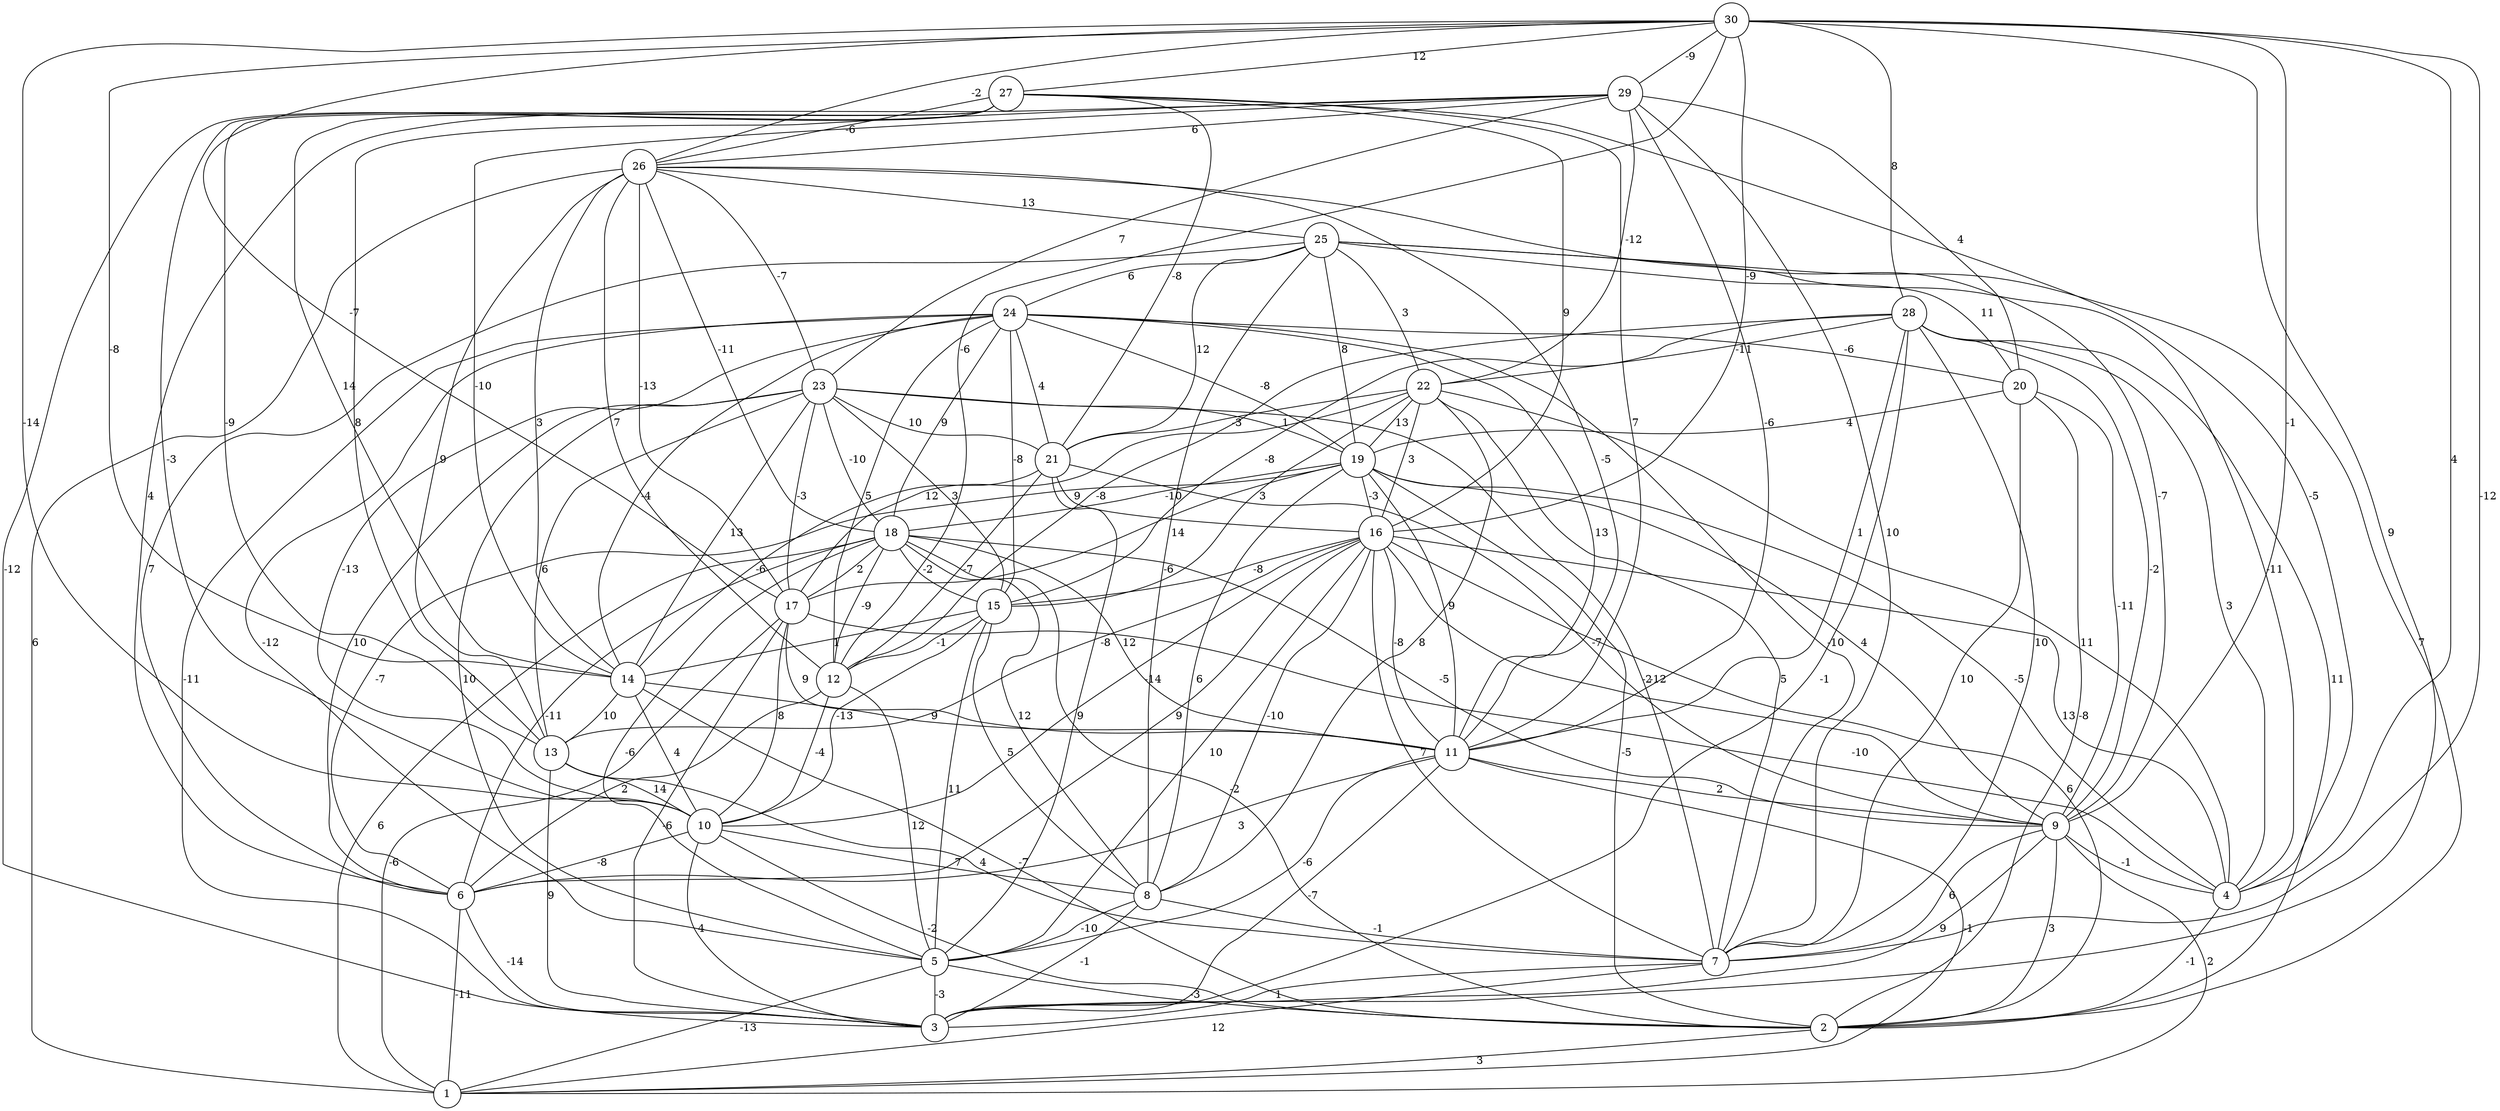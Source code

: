 graph { 
	 fontname="Helvetica,Arial,sans-serif" 
	 node [shape = circle]; 
	 30 -- 3 [label = "9"];
	 30 -- 4 [label = "4"];
	 30 -- 7 [label = "-12"];
	 30 -- 9 [label = "-1"];
	 30 -- 10 [label = "-14"];
	 30 -- 12 [label = "-6"];
	 30 -- 14 [label = "-8"];
	 30 -- 16 [label = "-9"];
	 30 -- 17 [label = "-7"];
	 30 -- 26 [label = "-2"];
	 30 -- 27 [label = "12"];
	 30 -- 28 [label = "8"];
	 30 -- 29 [label = "-9"];
	 29 -- 6 [label = "4"];
	 29 -- 7 [label = "10"];
	 29 -- 11 [label = "-6"];
	 29 -- 13 [label = "8"];
	 29 -- 14 [label = "-10"];
	 29 -- 20 [label = "4"];
	 29 -- 22 [label = "-12"];
	 29 -- 23 [label = "7"];
	 29 -- 26 [label = "6"];
	 28 -- 2 [label = "11"];
	 28 -- 3 [label = "-1"];
	 28 -- 4 [label = "3"];
	 28 -- 7 [label = "10"];
	 28 -- 9 [label = "-2"];
	 28 -- 11 [label = "1"];
	 28 -- 12 [label = "-8"];
	 28 -- 15 [label = "-8"];
	 28 -- 22 [label = "-11"];
	 27 -- 3 [label = "-12"];
	 27 -- 4 [label = "-5"];
	 27 -- 10 [label = "-3"];
	 27 -- 11 [label = "7"];
	 27 -- 13 [label = "-9"];
	 27 -- 14 [label = "14"];
	 27 -- 16 [label = "9"];
	 27 -- 21 [label = "-8"];
	 27 -- 26 [label = "-6"];
	 26 -- 1 [label = "6"];
	 26 -- 9 [label = "-7"];
	 26 -- 11 [label = "-5"];
	 26 -- 12 [label = "7"];
	 26 -- 13 [label = "9"];
	 26 -- 14 [label = "3"];
	 26 -- 17 [label = "-13"];
	 26 -- 18 [label = "-11"];
	 26 -- 23 [label = "-7"];
	 26 -- 25 [label = "13"];
	 25 -- 2 [label = "7"];
	 25 -- 4 [label = "-11"];
	 25 -- 6 [label = "7"];
	 25 -- 8 [label = "-6"];
	 25 -- 19 [label = "8"];
	 25 -- 20 [label = "11"];
	 25 -- 21 [label = "12"];
	 25 -- 22 [label = "3"];
	 25 -- 24 [label = "6"];
	 24 -- 3 [label = "-11"];
	 24 -- 5 [label = "-12"];
	 24 -- 7 [label = "-10"];
	 24 -- 10 [label = "-13"];
	 24 -- 11 [label = "13"];
	 24 -- 12 [label = "5"];
	 24 -- 14 [label = "-4"];
	 24 -- 15 [label = "-8"];
	 24 -- 18 [label = "9"];
	 24 -- 19 [label = "-8"];
	 24 -- 20 [label = "-6"];
	 24 -- 21 [label = "4"];
	 23 -- 5 [label = "10"];
	 23 -- 6 [label = "10"];
	 23 -- 7 [label = "-12"];
	 23 -- 13 [label = "6"];
	 23 -- 14 [label = "13"];
	 23 -- 15 [label = "3"];
	 23 -- 17 [label = "-3"];
	 23 -- 18 [label = "-10"];
	 23 -- 19 [label = "1"];
	 23 -- 21 [label = "10"];
	 22 -- 4 [label = "11"];
	 22 -- 7 [label = "5"];
	 22 -- 8 [label = "8"];
	 22 -- 15 [label = "3"];
	 22 -- 16 [label = "3"];
	 22 -- 17 [label = "12"];
	 22 -- 19 [label = "13"];
	 22 -- 21 [label = "-3"];
	 21 -- 5 [label = "9"];
	 21 -- 9 [label = "-7"];
	 21 -- 12 [label = "-7"];
	 21 -- 14 [label = "-6"];
	 21 -- 16 [label = "9"];
	 20 -- 2 [label = "-8"];
	 20 -- 7 [label = "10"];
	 20 -- 9 [label = "-11"];
	 20 -- 19 [label = "4"];
	 19 -- 2 [label = "-5"];
	 19 -- 4 [label = "-5"];
	 19 -- 6 [label = "-7"];
	 19 -- 8 [label = "6"];
	 19 -- 9 [label = "4"];
	 19 -- 11 [label = "9"];
	 19 -- 16 [label = "-3"];
	 19 -- 17 [label = "14"];
	 19 -- 18 [label = "-10"];
	 18 -- 1 [label = "6"];
	 18 -- 2 [label = "-2"];
	 18 -- 5 [label = "-6"];
	 18 -- 6 [label = "-11"];
	 18 -- 8 [label = "12"];
	 18 -- 9 [label = "-5"];
	 18 -- 11 [label = "12"];
	 18 -- 12 [label = "-9"];
	 18 -- 15 [label = "-2"];
	 18 -- 17 [label = "2"];
	 17 -- 1 [label = "-6"];
	 17 -- 3 [label = "-6"];
	 17 -- 4 [label = "-10"];
	 17 -- 10 [label = "8"];
	 17 -- 11 [label = "9"];
	 16 -- 2 [label = "6"];
	 16 -- 4 [label = "13"];
	 16 -- 5 [label = "10"];
	 16 -- 6 [label = "9"];
	 16 -- 7 [label = "7"];
	 16 -- 8 [label = "-10"];
	 16 -- 9 [label = "-2"];
	 16 -- 10 [label = "-14"];
	 16 -- 11 [label = "-8"];
	 16 -- 13 [label = "-8"];
	 16 -- 15 [label = "-8"];
	 15 -- 5 [label = "11"];
	 15 -- 8 [label = "5"];
	 15 -- 10 [label = "-13"];
	 15 -- 12 [label = "-1"];
	 15 -- 14 [label = "1"];
	 14 -- 2 [label = "-7"];
	 14 -- 10 [label = "4"];
	 14 -- 11 [label = "9"];
	 14 -- 13 [label = "10"];
	 13 -- 3 [label = "9"];
	 13 -- 7 [label = "4"];
	 13 -- 10 [label = "14"];
	 12 -- 5 [label = "12"];
	 12 -- 6 [label = "2"];
	 12 -- 10 [label = "-4"];
	 11 -- 1 [label = "-1"];
	 11 -- 3 [label = "-7"];
	 11 -- 5 [label = "-6"];
	 11 -- 6 [label = "3"];
	 11 -- 9 [label = "2"];
	 10 -- 2 [label = "-2"];
	 10 -- 3 [label = "4"];
	 10 -- 6 [label = "-8"];
	 10 -- 8 [label = "7"];
	 9 -- 1 [label = "2"];
	 9 -- 2 [label = "3"];
	 9 -- 3 [label = "9"];
	 9 -- 4 [label = "-1"];
	 9 -- 7 [label = "6"];
	 8 -- 3 [label = "-1"];
	 8 -- 5 [label = "-10"];
	 8 -- 7 [label = "-1"];
	 7 -- 1 [label = "12"];
	 7 -- 3 [label = "1"];
	 6 -- 1 [label = "-11"];
	 6 -- 3 [label = "-14"];
	 5 -- 1 [label = "-13"];
	 5 -- 2 [label = "-3"];
	 5 -- 3 [label = "-3"];
	 4 -- 2 [label = "-1"];
	 2 -- 1 [label = "3"];
	 1;
	 2;
	 3;
	 4;
	 5;
	 6;
	 7;
	 8;
	 9;
	 10;
	 11;
	 12;
	 13;
	 14;
	 15;
	 16;
	 17;
	 18;
	 19;
	 20;
	 21;
	 22;
	 23;
	 24;
	 25;
	 26;
	 27;
	 28;
	 29;
	 30;
}
